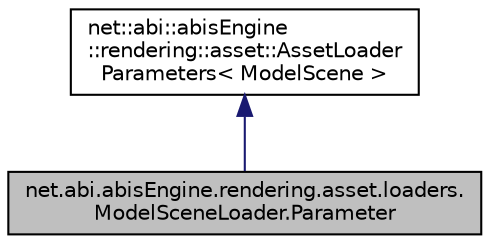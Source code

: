 digraph "net.abi.abisEngine.rendering.asset.loaders.ModelSceneLoader.Parameter"
{
 // LATEX_PDF_SIZE
  edge [fontname="Helvetica",fontsize="10",labelfontname="Helvetica",labelfontsize="10"];
  node [fontname="Helvetica",fontsize="10",shape=record];
  Node1 [label="net.abi.abisEngine.rendering.asset.loaders.\lModelSceneLoader.Parameter",height=0.2,width=0.4,color="black", fillcolor="grey75", style="filled", fontcolor="black",tooltip=" "];
  Node2 -> Node1 [dir="back",color="midnightblue",fontsize="10",style="solid",fontname="Helvetica"];
  Node2 [label="net::abi::abisEngine\l::rendering::asset::AssetLoader\lParameters\< ModelScene \>",height=0.2,width=0.4,color="black", fillcolor="white", style="filled",URL="$db/d66/classnet_1_1abi_1_1abis_engine_1_1rendering_1_1asset_1_1_asset_loader_parameters.html",tooltip=" "];
}
